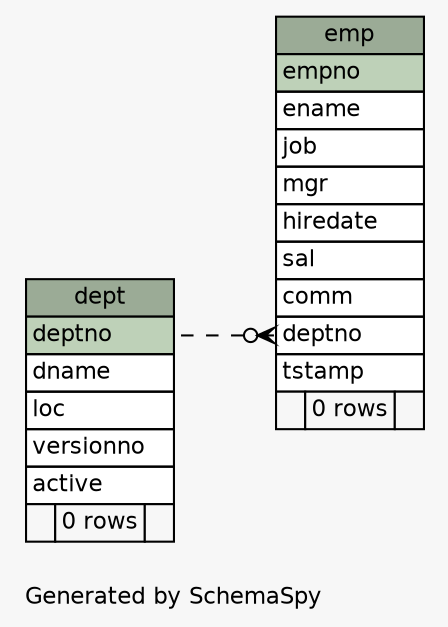// dot 2.26.3 on Linux 3.2.0-4-amd64
// SchemaSpy rev 590
digraph "largeImpliedRelationshipsDiagram" {
  graph [
    rankdir="RL"
    bgcolor="#f7f7f7"
    label="\nGenerated by SchemaSpy"
    labeljust="l"
    nodesep="0.18"
    ranksep="0.46"
    fontname="Helvetica"
    fontsize="11"
  ];
  node [
    fontname="Helvetica"
    fontsize="11"
    shape="plaintext"
  ];
  edge [
    arrowsize="0.8"
  ];
  "dept" [
    label=<
    <TABLE BORDER="0" CELLBORDER="1" CELLSPACING="0" BGCOLOR="#ffffff">
      <TR><TD COLSPAN="3" BGCOLOR="#9bab96" ALIGN="CENTER">dept</TD></TR>
      <TR><TD PORT="deptno" COLSPAN="3" BGCOLOR="#bed1b8" ALIGN="LEFT">deptno</TD></TR>
      <TR><TD PORT="dname" COLSPAN="3" ALIGN="LEFT">dname</TD></TR>
      <TR><TD PORT="loc" COLSPAN="3" ALIGN="LEFT">loc</TD></TR>
      <TR><TD PORT="versionno" COLSPAN="3" ALIGN="LEFT">versionno</TD></TR>
      <TR><TD PORT="active" COLSPAN="3" ALIGN="LEFT">active</TD></TR>
      <TR><TD ALIGN="LEFT" BGCOLOR="#f7f7f7">  </TD><TD ALIGN="RIGHT" BGCOLOR="#f7f7f7">0 rows</TD><TD ALIGN="RIGHT" BGCOLOR="#f7f7f7">  </TD></TR>
    </TABLE>>
    URL="tables/dept.html"
    tooltip="dept"
  ];
  "emp" [
    label=<
    <TABLE BORDER="0" CELLBORDER="1" CELLSPACING="0" BGCOLOR="#ffffff">
      <TR><TD COLSPAN="3" BGCOLOR="#9bab96" ALIGN="CENTER">emp</TD></TR>
      <TR><TD PORT="empno" COLSPAN="3" BGCOLOR="#bed1b8" ALIGN="LEFT">empno</TD></TR>
      <TR><TD PORT="ename" COLSPAN="3" ALIGN="LEFT">ename</TD></TR>
      <TR><TD PORT="job" COLSPAN="3" ALIGN="LEFT">job</TD></TR>
      <TR><TD PORT="mgr" COLSPAN="3" ALIGN="LEFT">mgr</TD></TR>
      <TR><TD PORT="hiredate" COLSPAN="3" ALIGN="LEFT">hiredate</TD></TR>
      <TR><TD PORT="sal" COLSPAN="3" ALIGN="LEFT">sal</TD></TR>
      <TR><TD PORT="comm" COLSPAN="3" ALIGN="LEFT">comm</TD></TR>
      <TR><TD PORT="deptno" COLSPAN="3" ALIGN="LEFT">deptno</TD></TR>
      <TR><TD PORT="tstamp" COLSPAN="3" ALIGN="LEFT">tstamp</TD></TR>
      <TR><TD ALIGN="LEFT" BGCOLOR="#f7f7f7">  </TD><TD ALIGN="RIGHT" BGCOLOR="#f7f7f7">0 rows</TD><TD ALIGN="RIGHT" BGCOLOR="#f7f7f7">  </TD></TR>
    </TABLE>>
    URL="tables/emp.html"
    tooltip="emp"
  ];
  "emp":"deptno":w -> "dept":"deptno":e [arrowhead=none dir=back arrowtail=crowodot style=dashed];
}

